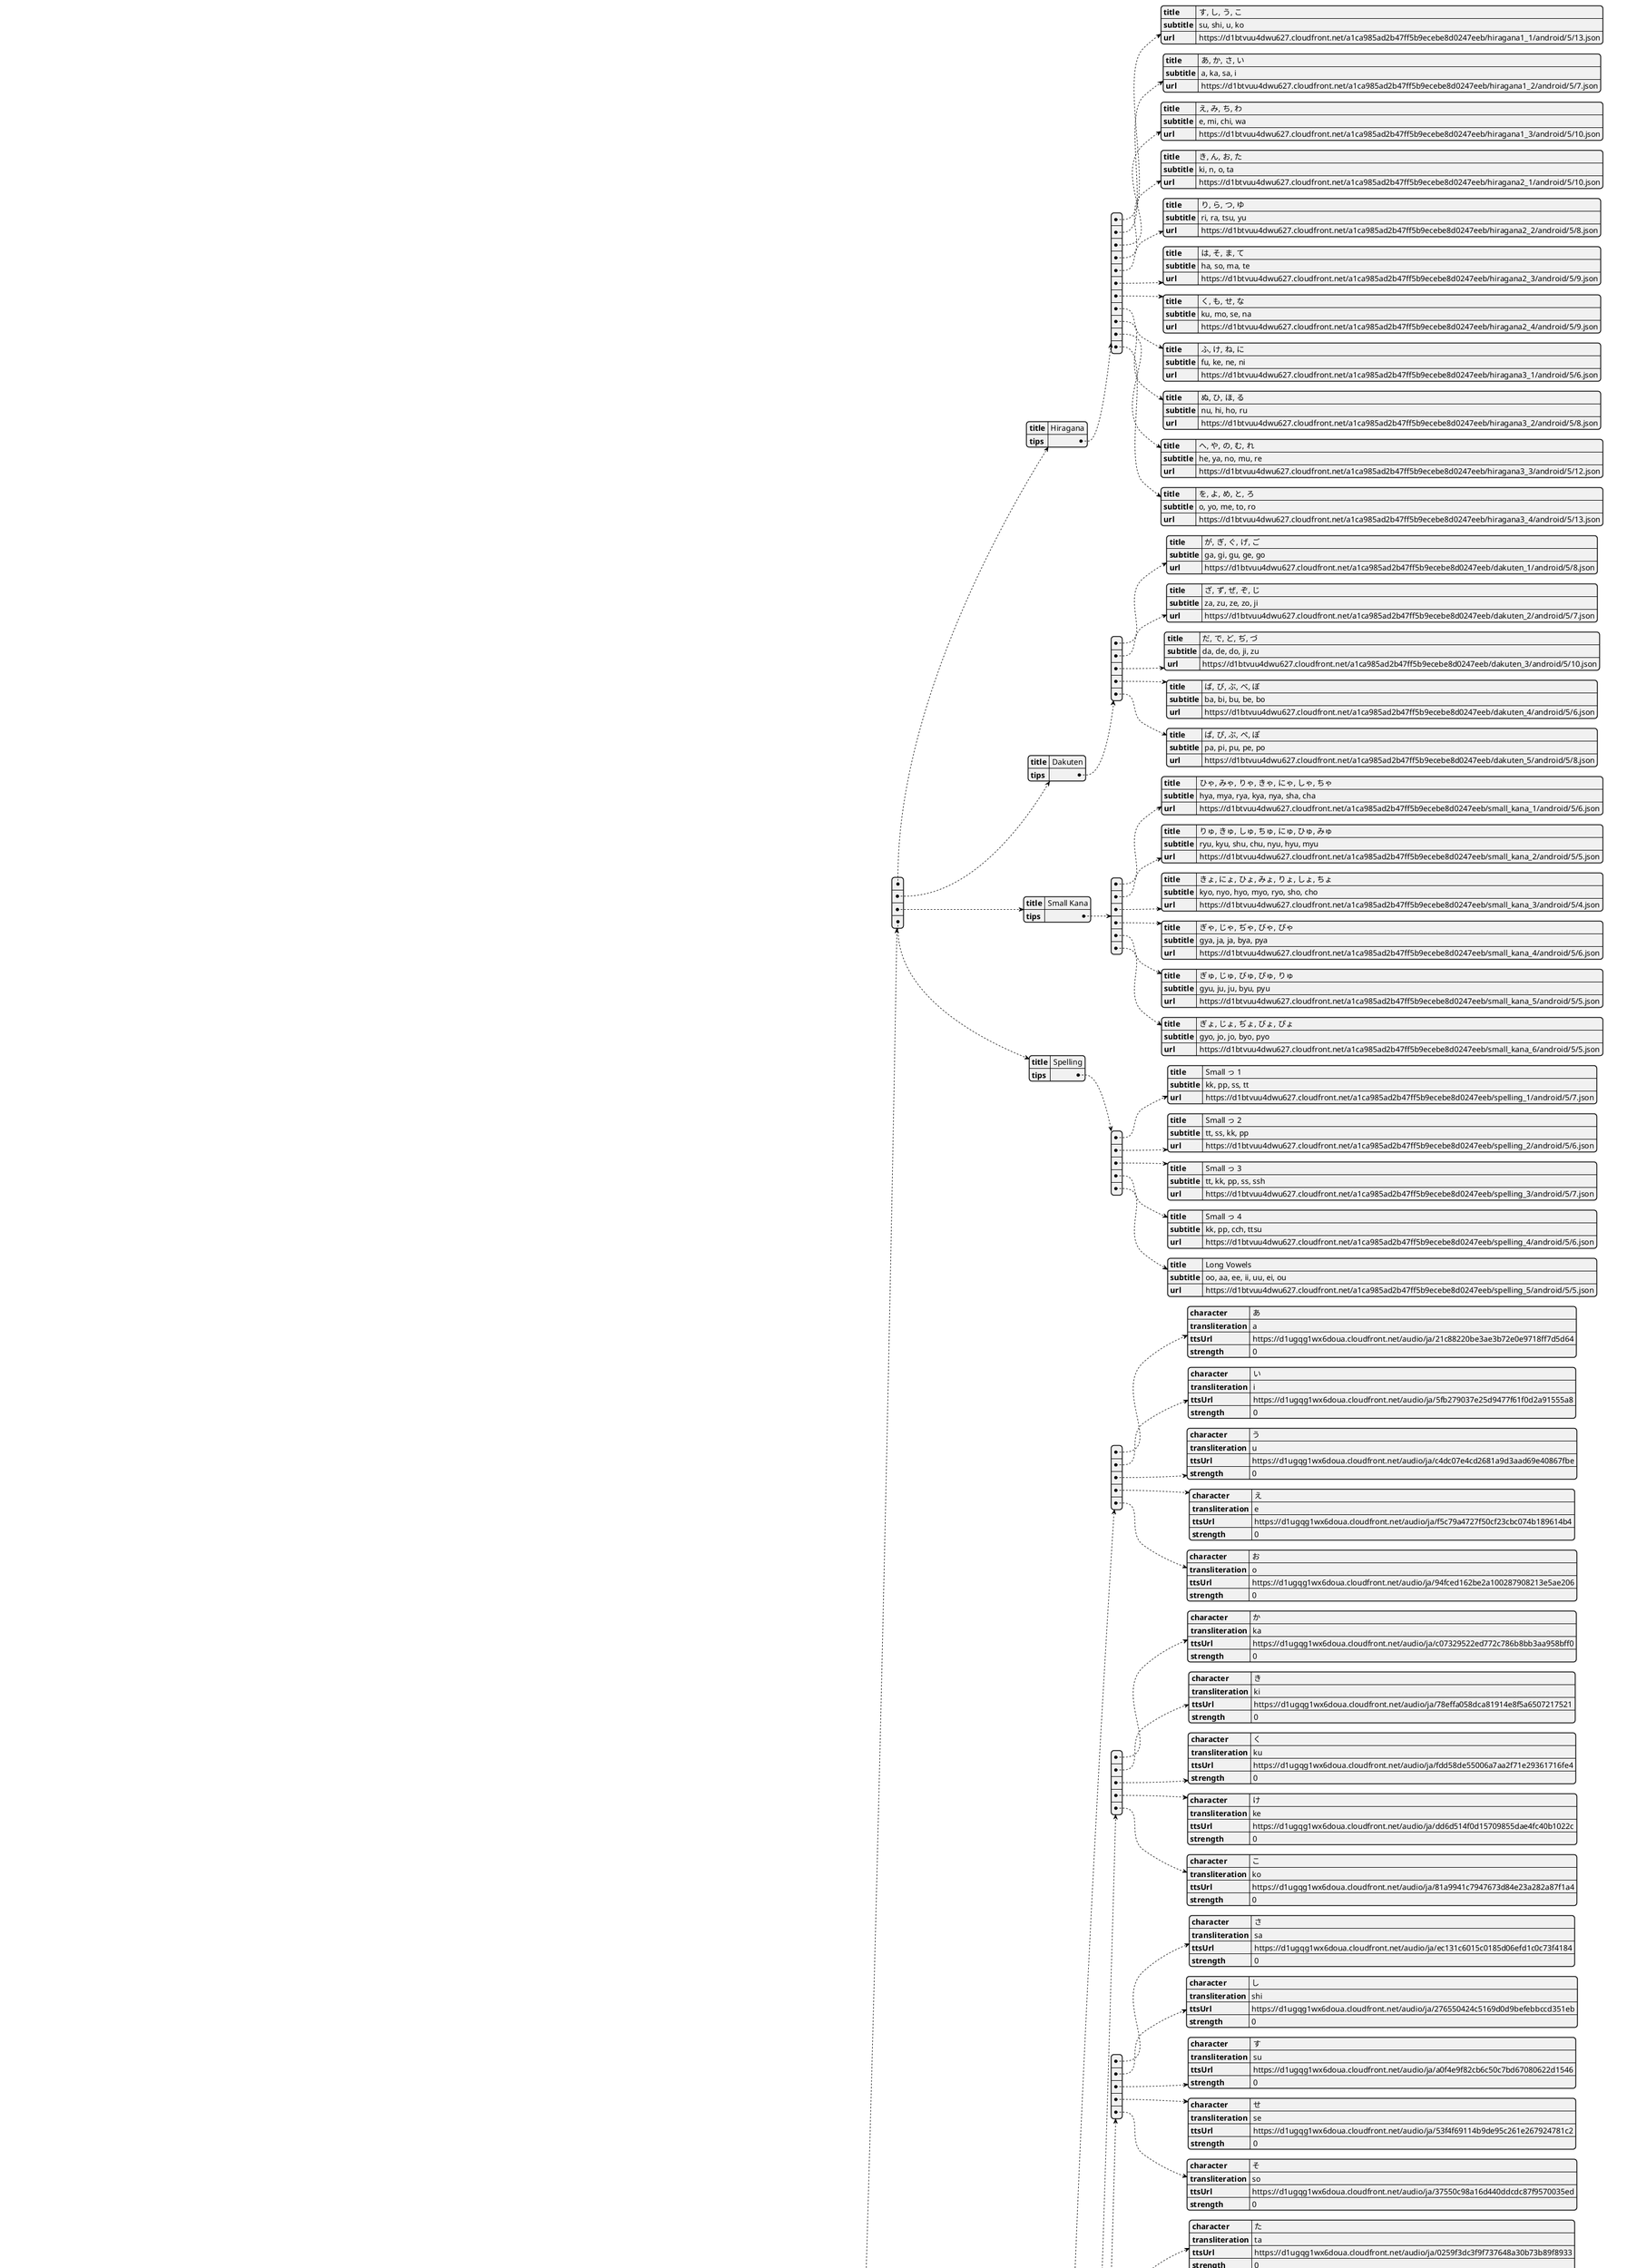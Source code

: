 @startjson "Alphabets"
{
    "alphabets": [
        {
            "id": "hiragana",
            "name": "Hiragana",
            "title": "Let's learn Hiragana!",
            "subtitle": "Get to know the main writing system in Japanese",
            "alphabetSessionId": "hiragana",
            "practiceSessionId": null,
            "explanationUrl": "https://d1btvuu4dwu627.cloudfront.net/a1ca985ad2b47ff5b9ecebe8d0247eeb/hiragana1_1/android/5/13.json",
            "explanationListing": {
                "title": "Hiragana Tips",
                "subtitle": "See all the tips about Hiragana",
                "groups": [
                    {
                        "title": "Hiragana",
                        "tips": [
                            {
                                "title": "す, し, う, こ",
                                "subtitle": "su, shi, u, ko",
                                "url": "https://d1btvuu4dwu627.cloudfront.net/a1ca985ad2b47ff5b9ecebe8d0247eeb/hiragana1_1/android/5/13.json"
                            },
                            {
                                "title": "あ, か, さ, い",
                                "subtitle": "a, ka, sa, i",
                                "url": "https://d1btvuu4dwu627.cloudfront.net/a1ca985ad2b47ff5b9ecebe8d0247eeb/hiragana1_2/android/5/7.json"
                            },
                            {
                                "title": "え, み, ち, わ",
                                "subtitle": "e, mi, chi, wa",
                                "url": "https://d1btvuu4dwu627.cloudfront.net/a1ca985ad2b47ff5b9ecebe8d0247eeb/hiragana1_3/android/5/10.json"
                            },
                            {
                                "title": "き, ん, お, た",
                                "subtitle": "ki, n, o, ta",
                                "url": "https://d1btvuu4dwu627.cloudfront.net/a1ca985ad2b47ff5b9ecebe8d0247eeb/hiragana2_1/android/5/10.json"
                            },
                            {
                                "title": "り, ら, つ, ゆ",
                                "subtitle": "ri, ra, tsu, yu",
                                "url": "https://d1btvuu4dwu627.cloudfront.net/a1ca985ad2b47ff5b9ecebe8d0247eeb/hiragana2_2/android/5/8.json"
                            },
                            {
                                "title": "は, そ, ま, て",
                                "subtitle": "ha, so, ma, te",
                                "url": "https://d1btvuu4dwu627.cloudfront.net/a1ca985ad2b47ff5b9ecebe8d0247eeb/hiragana2_3/android/5/9.json"
                            },
                            {
                                "title": "く, も, せ, な",
                                "subtitle": "ku, mo, se, na",
                                "url": "https://d1btvuu4dwu627.cloudfront.net/a1ca985ad2b47ff5b9ecebe8d0247eeb/hiragana2_4/android/5/9.json"
                            },
                            {
                                "title": "ふ, け, ね, に",
                                "subtitle": "fu, ke, ne, ni",
                                "url": "https://d1btvuu4dwu627.cloudfront.net/a1ca985ad2b47ff5b9ecebe8d0247eeb/hiragana3_1/android/5/6.json"
                            },
                            {
                                "title": "ぬ, ひ, ほ, る",
                                "subtitle": "nu, hi, ho, ru",
                                "url": "https://d1btvuu4dwu627.cloudfront.net/a1ca985ad2b47ff5b9ecebe8d0247eeb/hiragana3_2/android/5/8.json"
                            },
                            {
                                "title": "へ, や, の, む, れ",
                                "subtitle": "he, ya, no, mu, re",
                                "url": "https://d1btvuu4dwu627.cloudfront.net/a1ca985ad2b47ff5b9ecebe8d0247eeb/hiragana3_3/android/5/12.json"
                            },
                            {
                                "title": "を, よ, め, と, ろ",
                                "subtitle": "o, yo, me, to, ro",
                                "url": "https://d1btvuu4dwu627.cloudfront.net/a1ca985ad2b47ff5b9ecebe8d0247eeb/hiragana3_4/android/5/13.json"
                            }
                        ]
                    },
                    {
                        "title": "Dakuten",
                        "tips": [
                            {
                                "title": "が, ぎ, ぐ, げ, ご",
                                "subtitle": "ga, gi, gu, ge, go",
                                "url": "https://d1btvuu4dwu627.cloudfront.net/a1ca985ad2b47ff5b9ecebe8d0247eeb/dakuten_1/android/5/8.json"
                            },
                            {
                                "title": "ざ, ず, ぜ, ぞ, じ",
                                "subtitle": "za, zu, ze, zo, ji",
                                "url": "https://d1btvuu4dwu627.cloudfront.net/a1ca985ad2b47ff5b9ecebe8d0247eeb/dakuten_2/android/5/7.json"
                            },
                            {
                                "title": "だ, で, ど, ぢ, づ",
                                "subtitle": "da, de, do, ji, zu",
                                "url": "https://d1btvuu4dwu627.cloudfront.net/a1ca985ad2b47ff5b9ecebe8d0247eeb/dakuten_3/android/5/10.json"
                            },
                            {
                                "title": "ば, び, ぶ, べ, ぼ",
                                "subtitle": "ba, bi, bu, be, bo",
                                "url": "https://d1btvuu4dwu627.cloudfront.net/a1ca985ad2b47ff5b9ecebe8d0247eeb/dakuten_4/android/5/6.json"
                            },
                            {
                                "title": "ぱ, ぴ, ぷ, ぺ, ぽ",
                                "subtitle": "pa, pi, pu, pe, po",
                                "url": "https://d1btvuu4dwu627.cloudfront.net/a1ca985ad2b47ff5b9ecebe8d0247eeb/dakuten_5/android/5/8.json"
                            }
                        ]
                    },
                    {
                        "title": "Small Kana",
                        "tips": [
                            {
                                "title": "ひゃ, みゃ, りゃ, きゃ, にゃ, しゃ, ちゃ",
                                "subtitle": "hya, mya, rya, kya, nya, sha, cha",
                                "url": "https://d1btvuu4dwu627.cloudfront.net/a1ca985ad2b47ff5b9ecebe8d0247eeb/small_kana_1/android/5/6.json"
                            },
                            {
                                "title": "りゅ, きゅ, しゅ, ちゅ, にゅ, ひゅ, みゅ",
                                "subtitle": "ryu, kyu, shu, chu, nyu, hyu, myu",
                                "url": "https://d1btvuu4dwu627.cloudfront.net/a1ca985ad2b47ff5b9ecebe8d0247eeb/small_kana_2/android/5/5.json"
                            },
                            {
                                "title": "きょ, にょ, ひょ, みょ, りょ, しょ, ちょ",
                                "subtitle": "kyo, nyo, hyo, myo, ryo, sho, cho",
                                "url": "https://d1btvuu4dwu627.cloudfront.net/a1ca985ad2b47ff5b9ecebe8d0247eeb/small_kana_3/android/5/4.json"
                            },
                            {
                                "title": "ぎゃ, じゃ, ぢゃ, びゃ, ぴゃ",
                                "subtitle": "gya, ja, ja, bya, pya",
                                "url": "https://d1btvuu4dwu627.cloudfront.net/a1ca985ad2b47ff5b9ecebe8d0247eeb/small_kana_4/android/5/6.json"
                            },
                            {
                                "title": "ぎゅ, じゅ, びゅ, ぴゅ, りゅ",
                                "subtitle": "gyu, ju, ju, byu, pyu",
                                "url": "https://d1btvuu4dwu627.cloudfront.net/a1ca985ad2b47ff5b9ecebe8d0247eeb/small_kana_5/android/5/5.json"
                            },
                            {
                                "title": "ぎょ, じょ, ぢょ, びょ, ぴょ",
                                "subtitle": "gyo, jo, jo, byo, pyo",
                                "url": "https://d1btvuu4dwu627.cloudfront.net/a1ca985ad2b47ff5b9ecebe8d0247eeb/small_kana_6/android/5/5.json"
                            }
                        ]
                    },
                    {
                        "title": "Spelling",
                        "tips": [
                            {
                                "title": "Small っ 1",
                                "subtitle": "kk, pp, ss, tt",
                                "url": "https://d1btvuu4dwu627.cloudfront.net/a1ca985ad2b47ff5b9ecebe8d0247eeb/spelling_1/android/5/7.json"
                            },
                            {
                                "title": "Small っ 2",
                                "subtitle": "tt, ss, kk, pp",
                                "url": "https://d1btvuu4dwu627.cloudfront.net/a1ca985ad2b47ff5b9ecebe8d0247eeb/spelling_2/android/5/6.json"
                            },
                            {
                                "title": "Small っ 3",
                                "subtitle": "tt, kk, pp, ss, ssh",
                                "url": "https://d1btvuu4dwu627.cloudfront.net/a1ca985ad2b47ff5b9ecebe8d0247eeb/spelling_3/android/5/7.json"
                            },
                            {
                                "title": "Small っ 4",
                                "subtitle": "kk, pp, cch, ttsu",
                                "url": "https://d1btvuu4dwu627.cloudfront.net/a1ca985ad2b47ff5b9ecebe8d0247eeb/spelling_4/android/5/6.json"
                            },
                            {
                                "title": "Long Vowels",
                                "subtitle": "oo, aa, ee, ii, uu, ei, ou",
                                "url": "https://d1btvuu4dwu627.cloudfront.net/a1ca985ad2b47ff5b9ecebe8d0247eeb/spelling_5/android/5/5.json"
                            }
                        ]
                    }
                ]
            },
            "groups": [
                {
                    "name": "kanas",
                    "title": null,
                    "subtitle": null,
                    "characters": [
                        [
                            {
                                "character": "あ",
                                "transliteration": "a",
                                "ttsUrl": "https://d1ugqg1wx6doua.cloudfront.net/audio/ja/21c88220be3ae3b72e0e9718ff7d5d64",
                                "strength": 0
                            },
                            {
                                "character": "い",
                                "transliteration": "i",
                                "ttsUrl": "https://d1ugqg1wx6doua.cloudfront.net/audio/ja/5fb279037e25d9477f61f0d2a91555a8",
                                "strength": 0
                            },
                            {
                                "character": "う",
                                "transliteration": "u",
                                "ttsUrl": "https://d1ugqg1wx6doua.cloudfront.net/audio/ja/c4dc07e4cd2681a9d3aad69e40867fbe",
                                "strength": 0
                            },
                            {
                                "character": "え",
                                "transliteration": "e",
                                "ttsUrl": "https://d1ugqg1wx6doua.cloudfront.net/audio/ja/f5c79a4727f50cf23cbc074b189614b4",
                                "strength": 0
                            },
                            {
                                "character": "お",
                                "transliteration": "o",
                                "ttsUrl": "https://d1ugqg1wx6doua.cloudfront.net/audio/ja/94fced162be2a100287908213e5ae206",
                                "strength": 0
                            }
                        ],
                        [
                            {
                                "character": "か",
                                "transliteration": "ka",
                                "ttsUrl": "https://d1ugqg1wx6doua.cloudfront.net/audio/ja/c07329522ed772c786b8bb3aa958bff0",
                                "strength": 0
                            },
                            {
                                "character": "き",
                                "transliteration": "ki",
                                "ttsUrl": "https://d1ugqg1wx6doua.cloudfront.net/audio/ja/78effa058dca81914e8f5a6507217521",
                                "strength": 0
                            },
                            {
                                "character": "く",
                                "transliteration": "ku",
                                "ttsUrl": "https://d1ugqg1wx6doua.cloudfront.net/audio/ja/fdd58de55006a7aa2f71e29361716fe4",
                                "strength": 0
                            },
                            {
                                "character": "け",
                                "transliteration": "ke",
                                "ttsUrl": "https://d1ugqg1wx6doua.cloudfront.net/audio/ja/dd6d514f0d15709855dae4fc40b1022c",
                                "strength": 0
                            },
                            {
                                "character": "こ",
                                "transliteration": "ko",
                                "ttsUrl": "https://d1ugqg1wx6doua.cloudfront.net/audio/ja/81a9941c7947673d84e23a282a87f1a4",
                                "strength": 0
                            }
                        ],
                        [
                            {
                                "character": "さ",
                                "transliteration": "sa",
                                "ttsUrl": "https://d1ugqg1wx6doua.cloudfront.net/audio/ja/ec131c6015c0185d06efd1c0c73f4184",
                                "strength": 0
                            },
                            {
                                "character": "し",
                                "transliteration": "shi",
                                "ttsUrl": "https://d1ugqg1wx6doua.cloudfront.net/audio/ja/276550424c5169d0d9befebbccd351eb",
                                "strength": 0
                            },
                            {
                                "character": "す",
                                "transliteration": "su",
                                "ttsUrl": "https://d1ugqg1wx6doua.cloudfront.net/audio/ja/a0f4e9f82cb6c50c7bd67080622d1546",
                                "strength": 0
                            },
                            {
                                "character": "せ",
                                "transliteration": "se",
                                "ttsUrl": "https://d1ugqg1wx6doua.cloudfront.net/audio/ja/53f4f69114b9de95c261e267924781c2",
                                "strength": 0
                            },
                            {
                                "character": "そ",
                                "transliteration": "so",
                                "ttsUrl": "https://d1ugqg1wx6doua.cloudfront.net/audio/ja/37550c98a16d440ddcdc87f9570035ed",
                                "strength": 0
                            }
                        ],
                        [
                            {
                                "character": "た",
                                "transliteration": "ta",
                                "ttsUrl": "https://d1ugqg1wx6doua.cloudfront.net/audio/ja/0259f3dc3f9f737648a30b73b89f8933",
                                "strength": 0
                            },
                            {
                                "character": "ち",
                                "transliteration": "chi",
                                "ttsUrl": "https://d1ugqg1wx6doua.cloudfront.net/audio/ja/4ef1bd31049ee03d15fa4a11cc1a525a",
                                "strength": 0
                            },
                            {
                                "character": "つ",
                                "transliteration": "tsu",
                                "ttsUrl": "https://d1ugqg1wx6doua.cloudfront.net/audio/ja/bbb2428e919ef628f6f654575d3da0dc",
                                "strength": 0
                            },
                            {
                                "character": "て",
                                "transliteration": "te",
                                "ttsUrl": "https://d1ugqg1wx6doua.cloudfront.net/audio/ja/8753253c0177678a646f612b806d6b1e",
                                "strength": 0
                            },
                            {
                                "character": "と",
                                "transliteration": "to",
                                "ttsUrl": "https://d1ugqg1wx6doua.cloudfront.net/audio/ja/6c3bb323fc345aa4e8802b035efcae5e",
                                "strength": 0
                            }
                        ],
                        [
                            {
                                "character": "な",
                                "transliteration": "na",
                                "ttsUrl": "https://d1ugqg1wx6doua.cloudfront.net/audio/ja/2f0023ad84a15bbe966a13e834ecb801",
                                "strength": 0
                            },
                            {
                                "character": "に",
                                "transliteration": "ni",
                                "ttsUrl": "https://d1ugqg1wx6doua.cloudfront.net/audio/ja/79ba36714231542cd26803aed5bf226c",
                                "strength": 0
                            },
                            {
                                "character": "ぬ",
                                "transliteration": "nu",
                                "ttsUrl": "https://d1ugqg1wx6doua.cloudfront.net/audio/ja/6566b7d344634262bac94ea378d23eec",
                                "strength": 0
                            },
                            {
                                "character": "ね",
                                "transliteration": "ne",
                                "ttsUrl": "https://d1ugqg1wx6doua.cloudfront.net/audio/ja/393fade5e9029cdd177fb130f0fef272",
                                "strength": 0
                            },
                            {
                                "character": "の",
                                "transliteration": "no",
                                "ttsUrl": "https://d1ugqg1wx6doua.cloudfront.net/audio/ja/d2d0a3445891446eb81b8b7b8ab1887f",
                                "strength": 0
                            }
                        ],
                        [
                            {
                                "character": "は",
                                "transliteration": "ha",
                                "ttsUrl": "https://d1ugqg1wx6doua.cloudfront.net/audio/ja/a6cd693127522d12131346eda716e69c",
                                "strength": 0
                            },
                            {
                                "character": "ひ",
                                "transliteration": "hi",
                                "ttsUrl": "https://d1ugqg1wx6doua.cloudfront.net/audio/ja/7c1e167f64def7d6548fb1aa94eca5b4",
                                "strength": 0
                            },
                            {
                                "character": "ふ",
                                "transliteration": "fu",
                                "ttsUrl": "https://d1ugqg1wx6doua.cloudfront.net/audio/ja/2e632f32c714b4bcb6aabf6cd6e32c4a",
                                "strength": 0
                            },
                            {
                                "character": "へ",
                                "transliteration": "he",
                                "ttsUrl": "https://d1ugqg1wx6doua.cloudfront.net/audio/ja/c3c800a53bbbbd86ba9e77b6bbb80f7c",
                                "strength": 0
                            },
                            {
                                "character": "ほ",
                                "transliteration": "ho",
                                "ttsUrl": "https://d1ugqg1wx6doua.cloudfront.net/audio/ja/2b82d9fe73f9e12e1d4b2425d5e39704",
                                "strength": 0
                            }
                        ],
                        [
                            {
                                "character": "ま",
                                "transliteration": "ma",
                                "ttsUrl": "https://d1ugqg1wx6doua.cloudfront.net/audio/ja/6150c06c15bfde1f6c30a6c9a48dabce",
                                "strength": 0
                            },
                            {
                                "character": "み",
                                "transliteration": "mi",
                                "ttsUrl": "https://d1ugqg1wx6doua.cloudfront.net/audio/ja/3bb6b451966963921df70304411a72f4",
                                "strength": 0
                            },
                            {
                                "character": "む",
                                "transliteration": "mu",
                                "ttsUrl": "https://d1ugqg1wx6doua.cloudfront.net/audio/ja/92954f4d69d0a76f221b6f167ce4d749",
                                "strength": 0
                            },
                            {
                                "character": "め",
                                "transliteration": "me",
                                "ttsUrl": "https://d1ugqg1wx6doua.cloudfront.net/audio/ja/31a84656228d0d1a79505946239f4940",
                                "strength": 0
                            },
                            {
                                "character": "も",
                                "transliteration": "mo",
                                "ttsUrl": "https://d1ugqg1wx6doua.cloudfront.net/audio/ja/59b44ce760f0e85f94db78e62d621a5c",
                                "strength": 0
                            }
                        ],
                        [
                            {
                                "character": "や",
                                "transliteration": "ya",
                                "ttsUrl": "https://d1ugqg1wx6doua.cloudfront.net/audio/ja/6384ef3f71c2ce8f1b73e76741ac271a",
                                "strength": 0
                            },
                            null,
                            {
                                "character": "ゆ",
                                "transliteration": "yu",
                                "ttsUrl": "https://d1ugqg1wx6doua.cloudfront.net/audio/ja/7d6b8b2d2d8aee799bda35a487bef96a",
                                "strength": 0
                            },
                            null,
                            {
                                "character": "よ",
                                "transliteration": "yo",
                                "ttsUrl": "https://d1ugqg1wx6doua.cloudfront.net/audio/ja/92f132f2020cd2d3e2f849f483df7a4f",
                                "strength": 0
                            }
                        ],
                        [
                            {
                                "character": "ら",
                                "transliteration": "ra",
                                "ttsUrl": "https://d1ugqg1wx6doua.cloudfront.net/audio/ja/4fa14190212b4b883cf83580a92384d1",
                                "strength": 0
                            },
                            {
                                "character": "り",
                                "transliteration": "ri",
                                "ttsUrl": "https://d1ugqg1wx6doua.cloudfront.net/audio/ja/19e74effea4c95f2f1348e899774d762",
                                "strength": 0
                            },
                            {
                                "character": "る",
                                "transliteration": "ru",
                                "ttsUrl": "https://d1ugqg1wx6doua.cloudfront.net/audio/ja/6b41b2ee2cd08894913c9c3d10e6719d",
                                "strength": 0
                            },
                            {
                                "character": "れ",
                                "transliteration": "re",
                                "ttsUrl": "https://d1ugqg1wx6doua.cloudfront.net/audio/ja/55a8bec04361a66ed7cdc985e3d40545",
                                "strength": 0
                            },
                            {
                                "character": "ろ",
                                "transliteration": "ro",
                                "ttsUrl": "https://d1ugqg1wx6doua.cloudfront.net/audio/ja/de425bbc113f91514798185f6d8c560a",
                                "strength": 0
                            }
                        ],
                        [
                            {
                                "character": "わ",
                                "transliteration": "wa",
                                "ttsUrl": "https://d1ugqg1wx6doua.cloudfront.net/audio/ja/ca5202d8b907de9073d222ea006aaf38",
                                "strength": 0
                            },
                            null,
                            null,
                            null,
                            {
                                "character": "を",
                                "transliteration": "wo",
                                "ttsUrl": "https://d1ugqg1wx6doua.cloudfront.net/audio/ja/c7db66cdda40ba489ef342f7d12b07a8",
                                "strength": 0
                            }
                        ],
                        [
                            {
                                "character": "ん",
                                "transliteration": "n",
                                "ttsUrl": "https://d1ugqg1wx6doua.cloudfront.net/audio/ja/6ab599653e3bbc3ae8b3fc95a15af3cf",
                                "strength": 0
                            },
                            null,
                            null,
                            null,
                            null
                        ]
                    ]
                },
                {
                    "name": "dakutens",
                    "title": "Dakuon",
                    "subtitle": "Add a symbol to change the sound",
                    "characters": [
                        [
                            {
                                "character": "が",
                                "transliteration": "ga",
                                "ttsUrl": "https://d1ugqg1wx6doua.cloudfront.net/audio/ja/9b5d5ad04937a0e3529817e21bcf280d",
                                "strength": 0
                            },
                            {
                                "character": "ぎ",
                                "transliteration": "gi",
                                "ttsUrl": "https://d1ugqg1wx6doua.cloudfront.net/audio/ja/0cf9e95b628634fbfa0b2866ee85cbf2",
                                "strength": 0
                            },
                            {
                                "character": "ぐ",
                                "transliteration": "gu",
                                "ttsUrl": "https://d1ugqg1wx6doua.cloudfront.net/audio/ja/e961c897da01d344b0deb3708cc31dec",
                                "strength": 0
                            },
                            {
                                "character": "げ",
                                "transliteration": "ge",
                                "ttsUrl": "https://d1ugqg1wx6doua.cloudfront.net/audio/ja/7a1e2751e92eaf5235f82cab7d45132e",
                                "strength": 0
                            },
                            {
                                "character": "ご",
                                "transliteration": "go",
                                "ttsUrl": "https://d1ugqg1wx6doua.cloudfront.net/audio/ja/73ecbd7b2527803707bb6042f158dc7d",
                                "strength": 0
                            }
                        ],
                        [
                            {
                                "character": "ざ",
                                "transliteration": "za",
                                "ttsUrl": "https://d1ugqg1wx6doua.cloudfront.net/audio/ja/7eeeba556af2d021d914f6c7774ea308",
                                "strength": 0
                            },
                            {
                                "character": "じ",
                                "transliteration": "ji",
                                "ttsUrl": "https://d1ugqg1wx6doua.cloudfront.net/audio/ja/68d8d5a3dd16ccd80011eabd9cd69c51",
                                "strength": 0
                            },
                            {
                                "character": "ず",
                                "transliteration": "zu",
                                "ttsUrl": "https://d1ugqg1wx6doua.cloudfront.net/audio/ja/cb11c7cdc623c125f22900354be6034b",
                                "strength": 0
                            },
                            {
                                "character": "ぜ",
                                "transliteration": "ze",
                                "ttsUrl": "https://d1ugqg1wx6doua.cloudfront.net/audio/ja/bdc76cfb9da6edc4b8e48e6bfc7ee366",
                                "strength": 0
                            },
                            {
                                "character": "ぞ",
                                "transliteration": "zo",
                                "ttsUrl": "https://d1ugqg1wx6doua.cloudfront.net/audio/ja/39e7eaf72559ae57f4011a5a7b2a1127",
                                "strength": 0
                            }
                        ],
                        [
                            {
                                "character": "だ",
                                "transliteration": "da",
                                "ttsUrl": "https://d1ugqg1wx6doua.cloudfront.net/audio/ja/7262af9ad1b4bc927c6f728473b87321",
                                "strength": 0
                            },
                            {
                                "character": "ぢ",
                                "transliteration": "ji",
                                "ttsUrl": "https://d1ugqg1wx6doua.cloudfront.net/audio/ja/b21c07e7a3a652f3a097e83113895af0",
                                "strength": 0
                            },
                            {
                                "character": "づ",
                                "transliteration": "zu",
                                "ttsUrl": "https://d1ugqg1wx6doua.cloudfront.net/audio/ja/817e4b809a655b0e4965f7f06d4d951d",
                                "strength": 0
                            },
                            {
                                "character": "で",
                                "transliteration": "de",
                                "ttsUrl": "https://d1ugqg1wx6doua.cloudfront.net/audio/ja/f5e5aabf68f9d1bfff13417ef79fdd25",
                                "strength": 0
                            },
                            {
                                "character": "ど",
                                "transliteration": "do",
                                "ttsUrl": "https://d1ugqg1wx6doua.cloudfront.net/audio/ja/59e5eb3aac553ae0865a044011c264dd",
                                "strength": 0
                            }
                        ],
                        [
                            {
                                "character": "ば",
                                "transliteration": "ba",
                                "ttsUrl": "https://d1ugqg1wx6doua.cloudfront.net/audio/ja/05e861a605b382f49df25fdc780aeac8",
                                "strength": 0
                            },
                            {
                                "character": "び",
                                "transliteration": "bi",
                                "ttsUrl": "https://d1ugqg1wx6doua.cloudfront.net/audio/ja/fb1fe9d1d47f691b79ca863c17ce6def",
                                "strength": 0
                            },
                            {
                                "character": "ぶ",
                                "transliteration": "bu",
                                "ttsUrl": "https://d1ugqg1wx6doua.cloudfront.net/audio/ja/53bcec1180498fc5b6cb64bf5393a169",
                                "strength": 0
                            },
                            {
                                "character": "べ",
                                "transliteration": "be",
                                "ttsUrl": "https://d1ugqg1wx6doua.cloudfront.net/audio/ja/3ce7df7005c152c4c97843455602d49e",
                                "strength": 0
                            },
                            {
                                "character": "ぼ",
                                "transliteration": "bo",
                                "ttsUrl": "https://d1ugqg1wx6doua.cloudfront.net/audio/ja/666c64c6cea6d85953347fa0c58f9f32",
                                "strength": 0
                            }
                        ],
                        [
                            {
                                "character": "ぱ",
                                "transliteration": "pa",
                                "ttsUrl": "https://d1ugqg1wx6doua.cloudfront.net/audio/ja/d253ed0385b0d4acbda1f512db596c8e",
                                "strength": 0
                            },
                            {
                                "character": "ぴ",
                                "transliteration": "pi",
                                "ttsUrl": "https://d1ugqg1wx6doua.cloudfront.net/audio/ja/163fc63c61051ec80438ca15bba7aa5c",
                                "strength": 0
                            },
                            {
                                "character": "ぷ",
                                "transliteration": "pu",
                                "ttsUrl": "https://d1ugqg1wx6doua.cloudfront.net/audio/ja/59d78e7b2a9f1af48f93908323b90653",
                                "strength": 0
                            },
                            {
                                "character": "ぺ",
                                "transliteration": "pe",
                                "ttsUrl": "https://d1ugqg1wx6doua.cloudfront.net/audio/ja/5f43473aa8099d73cc710fc1d8e3471a",
                                "strength": 0
                            },
                            {
                                "character": "ぽ",
                                "transliteration": "po",
                                "ttsUrl": "https://d1ugqg1wx6doua.cloudfront.net/audio/ja/95570d15da4a51875c601bc370b13b26",
                                "strength": 0
                            }
                        ]
                    ]
                },
                {
                    "name": "combinations",
                    "title": "Combo",
                    "subtitle": "Add small characters to make new syllables",
                    "characters": [
                        [
                            {
                                "character": "きゃ",
                                "transliteration": "kya",
                                "ttsUrl": "https://d1vq87e9lcf771.cloudfront.net/ichika/cf8c63ca5a73d4cd870203e3b7d6adeb",
                                "strength": 0
                            },
                            {
                                "character": "きゅ",
                                "transliteration": "kyu",
                                "ttsUrl": "https://d1ugqg1wx6doua.cloudfront.net/audio/ja/6f0ea054ecf66fea1ad7c1d3fc33913e",
                                "strength": 0
                            },
                            {
                                "character": "きょ",
                                "transliteration": "kyo",
                                "ttsUrl": "https://d1ugqg1wx6doua.cloudfront.net/audio/ja/069a60275a4a8167b5994c8630802342",
                                "strength": 0
                            }
                        ],
                        [
                            {
                                "character": "ぎゃ",
                                "transliteration": "gya",
                                "ttsUrl": "https://d1vq87e9lcf771.cloudfront.net/ichika/9758639bad74ef62942a576bf4567ad1",
                                "strength": 0
                            },
                            {
                                "character": "ぎゅ",
                                "transliteration": "gyu",
                                "ttsUrl": "https://d1vq87e9lcf771.cloudfront.net/ichika/36dcc432a0aac47bda9fd3c0f5971f79",
                                "strength": 0
                            },
                            {
                                "character": "ぎょ",
                                "transliteration": "gyo",
                                "ttsUrl": "https://d1vq87e9lcf771.cloudfront.net/ichika/42561e25d3ad347c15929c5217269a1c",
                                "strength": 0
                            }
                        ],
                        [
                            {
                                "character": "しゃ",
                                "transliteration": "sha",
                                "ttsUrl": "https://d1ugqg1wx6doua.cloudfront.net/audio/ja/84e9afa735c201812a2f10d809503241",
                                "strength": 0
                            },
                            {
                                "character": "しゅ",
                                "transliteration": "shu",
                                "ttsUrl": "https://d1vq87e9lcf771.cloudfront.net/ichika/00261b39065f41b7da33b86f285f0bcb",
                                "strength": 0
                            },
                            {
                                "character": "しょ",
                                "transliteration": "sho",
                                "ttsUrl": "https://d1ugqg1wx6doua.cloudfront.net/audio/ja/dd5c9efa1d73cca5ea80563fc6ef3cb7",
                                "strength": 0
                            }
                        ],
                        [
                            {
                                "character": "じゃ",
                                "transliteration": "ja",
                                "ttsUrl": "https://d1vq87e9lcf771.cloudfront.net/ichika/385000cbb05155fc4632e02149bb87d1",
                                "strength": 0
                            },
                            {
                                "character": "じゅ",
                                "transliteration": "ju",
                                "ttsUrl": "https://d1ugqg1wx6doua.cloudfront.net/audio/ja/9da27213035b9b7493601879aee1a1b9",
                                "strength": 0
                            },
                            {
                                "character": "じょ",
                                "transliteration": "jo",
                                "ttsUrl": "https://d1vq87e9lcf771.cloudfront.net/ichika/982c87c789ea1efa02f73222215b0e0d",
                                "strength": 0
                            }
                        ],
                        [
                            {
                                "character": "ちゃ",
                                "transliteration": "cha",
                                "ttsUrl": "https://d1ugqg1wx6doua.cloudfront.net/audio/ja/5d8d42725cb569af91dce7ecc1fdf285",
                                "strength": 0
                            },
                            {
                                "character": "ちゅ",
                                "transliteration": "chu",
                                "ttsUrl": "https://d1vq87e9lcf771.cloudfront.net/ichika/ea2b43648908383225c94e4579293dbe",
                                "strength": 0
                            },
                            {
                                "character": "ちょ",
                                "transliteration": "cho",
                                "ttsUrl": "https://d1vq87e9lcf771.cloudfront.net/ichika/e2a9354656be01b05abb08dff736f934",
                                "strength": 0
                            }
                        ],
                        [
                            {
                                "character": "にゃ",
                                "transliteration": "nya",
                                "ttsUrl": "https://d1vq87e9lcf771.cloudfront.net/ichika/0b36a7f390e2de6d3b0aeb5764f253e5",
                                "strength": 0
                            },
                            {
                                "character": "にゅ",
                                "transliteration": "nyu",
                                "ttsUrl": "https://d1vq87e9lcf771.cloudfront.net/ichika/16542be183ca10e93eb6178a3f47a6ad",
                                "strength": 0
                            },
                            {
                                "character": "にょ",
                                "transliteration": "nyo",
                                "ttsUrl": "https://d1vq87e9lcf771.cloudfront.net/ichika/f595668880b7a3f1d6e7c0d0493174bd",
                                "strength": 0
                            }
                        ],
                        [
                            {
                                "character": "ひゃ",
                                "transliteration": "hya",
                                "ttsUrl": "https://d1vq87e9lcf771.cloudfront.net/ichika/f3fd98377edb4464a8541ee55185706a",
                                "strength": 0
                            },
                            {
                                "character": "ひゅ",
                                "transliteration": "hyu",
                                "ttsUrl": "https://d1vq87e9lcf771.cloudfront.net/ichika/e59fe7754f31958125813e6194b4f72b",
                                "strength": 0
                            },
                            {
                                "character": "ひょ",
                                "transliteration": "hyo",
                                "ttsUrl": "https://d1vq87e9lcf771.cloudfront.net/ichika/f5be8e72adf7e20449448e441ab374ef",
                                "strength": 0
                            }
                        ],
                        [
                            {
                                "character": "びゃ",
                                "transliteration": "bya",
                                "ttsUrl": "https://d1vq87e9lcf771.cloudfront.net/ichika/5959d15954071a94beec4e9e6530a437",
                                "strength": 0
                            },
                            {
                                "character": "びゅ",
                                "transliteration": "byu",
                                "ttsUrl": "https://d1vq87e9lcf771.cloudfront.net/ichika/f66a6fb4fab8671c9eeabce02a1fce27",
                                "strength": 0
                            },
                            {
                                "character": "びょ",
                                "transliteration": "byo",
                                "ttsUrl": "https://d1vq87e9lcf771.cloudfront.net/ichika/bb976a290b2db5009bf3e680640f07b6",
                                "strength": 0
                            }
                        ],
                        [
                            {
                                "character": "ぴゃ",
                                "transliteration": "pya",
                                "ttsUrl": "https://d1vq87e9lcf771.cloudfront.net/ichika/6beab7b0ee7aeadb03e50594d7cc03c4",
                                "strength": 0
                            },
                            {
                                "character": "ぴゅ",
                                "transliteration": "pyu",
                                "ttsUrl": "https://d1vq87e9lcf771.cloudfront.net/ichika/112fa78ccead56ed00da518a16310df3",
                                "strength": 0
                            },
                            {
                                "character": "ぴょ",
                                "transliteration": "pyo",
                                "ttsUrl": "https://d1vq87e9lcf771.cloudfront.net/ichika/3bbb71861a785285e7f954bdfe773274",
                                "strength": 0
                            }
                        ],
                        [
                            {
                                "character": "みゃ",
                                "transliteration": "mya",
                                "ttsUrl": "https://d1vq87e9lcf771.cloudfront.net/ichika/4dec0012d5ce340521f614b1cafc7dfe",
                                "strength": 0
                            },
                            {
                                "character": "みゅ",
                                "transliteration": "myu",
                                "ttsUrl": "https://d1vq87e9lcf771.cloudfront.net/ichika/f7700f91908ffc4d810d09722814efde",
                                "strength": 0
                            },
                            {
                                "character": "みょ",
                                "transliteration": "myo",
                                "ttsUrl": "https://d1vq87e9lcf771.cloudfront.net/ichika/e59758db1aa5ddd197c7f1aa9e8f2947",
                                "strength": 0
                            }
                        ],
                        [
                            {
                                "character": "りゃ",
                                "transliteration": "rya",
                                "ttsUrl": "https://d1vq87e9lcf771.cloudfront.net/ichika/c6f70322c7f1b3cc072dbda4c66d2684",
                                "strength": 0
                            },
                            {
                                "character": "りゅ",
                                "transliteration": "ryu",
                                "ttsUrl": "https://d1vq87e9lcf771.cloudfront.net/ichika/a14bf46ce9e2a10df510f0574447aa15",
                                "strength": 0
                            },
                            {
                                "character": "りょ",
                                "transliteration": "ryo",
                                "ttsUrl": "https://d1ugqg1wx6doua.cloudfront.net/audio/ja/9a328eab7f8fceee3010e3662a139c68",
                                "strength": 0
                            }
                        ]
                    ]
                },
                {
                    "name": "smallTsu",
                    "title": "Small っ",
                    "subtitle": "Double the following consonant",
                    "characters": [
                        [
                            {
                                "character": "っ+k",
                                "transliteration": "kk",
                                "ttsUrl": "https://d1vq87e9lcf771.cloudfront.net/ichika/8dc0b4ef7f30edc744710cd12e2990a3",
                                "strength": 0
                            },
                            {
                                "character": "っ+s",
                                "transliteration": "ss",
                                "ttsUrl": "https://d1vq87e9lcf771.cloudfront.net/ichika/26ebaaa617db457ac83f18dbe6e976f4",
                                "strength": 0
                            },
                            {
                                "character": "っ+t",
                                "transliteration": "tt",
                                "ttsUrl": "https://d1vq87e9lcf771.cloudfront.net/ichika/9607378932ecbbf94aad299632c8f3b0",
                                "strength": 0
                            },
                            {
                                "character": "っ+p",
                                "transliteration": "pp",
                                "ttsUrl": "https://d1vq87e9lcf771.cloudfront.net/ichika/05c9b14c8b96f119cb491b83e5645506",
                                "strength": 0
                            }
                        ]
                    ]
                },
                {
                    "name": "longVowels",
                    "title": "Long vowels",
                    "subtitle": null,
                    "characters": [
                        [
                            {
                                "character": "ああ",
                                "transliteration": "aa",
                                "ttsUrl": "https://d1vq87e9lcf771.cloudfront.net/ichika/90c7fb964a758d180231c658ec9109a9",
                                "strength": 0
                            },
                            {
                                "character": "いい",
                                "transliteration": "ii",
                                "ttsUrl": "https://d1vq87e9lcf771.cloudfront.net/ichika/6a564f6aefb1fb3650414204fbac4aaa",
                                "strength": 0
                            },
                            {
                                "character": "うう",
                                "transliteration": "uu",
                                "ttsUrl": "https://d1vq87e9lcf771.cloudfront.net/ichika/9258aafd9f9fbe1b90eb94ae53682795",
                                "strength": 0
                            },
                            {
                                "character": "ええ",
                                "transliteration": "ee",
                                "ttsUrl": "https://d1vq87e9lcf771.cloudfront.net/ichika/c36f8bb0a5941437d6069390a6fd3573",
                                "strength": 0
                            },
                            {
                                "character": "おお",
                                "transliteration": "oo",
                                "ttsUrl": "https://d1vq87e9lcf771.cloudfront.net/ichika/454ac40875d6f94c4bef12609a1a257a",
                                "strength": 0
                            }
                        ],
                        [
                            null,
                            null,
                            null,
                            {
                                "character": "えい",
                                "transliteration": "ei",
                                "ttsUrl": "https://d1ugqg1wx6doua.cloudfront.net/audio/ja/6ed7d852fec50a970fc731d5a183d734",
                                "strength": 0
                            },
                            {
                                "character": "おう",
                                "transliteration": "ou",
                                "ttsUrl": "https://d1vq87e9lcf771.cloudfront.net/ichika/8c8221828e54d22883a2afac60680393",
                                "strength": 0
                            }
                        ]
                    ]
                }
            ]
        },
        {
            "id": "katakana",
            "name": "Katakana",
            "title": "Let's learn Katakana!",
            "subtitle": "Practice characters used for loanwords",
            "alphabetSessionId": "katakana",
            "practiceSessionId": null,
            "explanationUrl": "https://d1btvuu4dwu627.cloudfront.net/a1ca985ad2b47ff5b9ecebe8d0247eeb/katakana_1_1/android/5/4.json",
            "explanationListing": {
                "title": "Katakana Tips",
                "subtitle": "See all the tips about Katakana",
                "groups": [
                    {
                        "title": "Katakana",
                        "tips": [
                            {
                                "title": "イ, カ, ア, サ",
                                "subtitle": "i, ka, a, sa",
                                "url": "https://d1btvuu4dwu627.cloudfront.net/a1ca985ad2b47ff5b9ecebe8d0247eeb/katakana_1_1/android/5/4.json"
                            },
                            {
                                "title": "コ, ス, シ, ウ",
                                "subtitle": "ko, su, shi, u",
                                "url": "https://d1btvuu4dwu627.cloudfront.net/a1ca985ad2b47ff5b9ecebe8d0247eeb/katakana_1_2/android/5/2.json"
                            },
                            {
                                "title": "チ, ワ, エ, ミ",
                                "subtitle": "chi, wa, e, mi",
                                "url": "https://d1btvuu4dwu627.cloudfront.net/a1ca985ad2b47ff5b9ecebe8d0247eeb/katakana_1_3/android/5/2.json"
                            },
                            {
                                "title": "タ, キ, ン, オ",
                                "subtitle": "ta, ki, n, o",
                                "url": "https://d1btvuu4dwu627.cloudfront.net/a1ca985ad2b47ff5b9ecebe8d0247eeb/katakana_2_1/android/5/4.json"
                            },
                            {
                                "title": "リ, ラ, ツ, ユ",
                                "subtitle": "ri, ra, tsu, yu",
                                "url": "https://d1btvuu4dwu627.cloudfront.net/a1ca985ad2b47ff5b9ecebe8d0247eeb/katakana_2_2/android/5/5.json"
                            },
                            {
                                "title": "テ, ハ, ソ, マ",
                                "subtitle": "te, ha, so, ma",
                                "url": "https://d1btvuu4dwu627.cloudfront.net/a1ca985ad2b47ff5b9ecebe8d0247eeb/katakana_2_3/android/5/3.json"
                            },
                            {
                                "title": "ク, モ, セ, ナ",
                                "subtitle": "ku, mo, se, na",
                                "url": "https://d1btvuu4dwu627.cloudfront.net/a1ca985ad2b47ff5b9ecebe8d0247eeb/katakana_2_4/android/5/2.json"
                            },
                            {
                                "title": "フ, ケ, ネ, ニ",
                                "subtitle": "fu, ke, ne, ni",
                                "url": "https://d1btvuu4dwu627.cloudfront.net/a1ca985ad2b47ff5b9ecebe8d0247eeb/katakana_3_1/android/5/4.json"
                            },
                            {
                                "title": "ル, ヌ, ヒ, ホ",
                                "subtitle": "ru, nu, hi, ho",
                                "url": "https://d1btvuu4dwu627.cloudfront.net/a1ca985ad2b47ff5b9ecebe8d0247eeb/katakana_3_2/android/5/4.json"
                            },
                            {
                                "title": "ム, ノ, へ, ヤ, レ",
                                "subtitle": "mu, no, he, ya, re",
                                "url": "https://d1btvuu4dwu627.cloudfront.net/a1ca985ad2b47ff5b9ecebe8d0247eeb/katakana_3_3/android/5/3.json"
                            },
                            {
                                "title": "ヲ, メ, ヨ, ト, ロ",
                                "subtitle": "o, me, yo, to, ro",
                                "url": "https://d1btvuu4dwu627.cloudfront.net/a1ca985ad2b47ff5b9ecebe8d0247eeb/katakana_3_4/android/5/9.json"
                            }
                        ]
                    },
                    {
                        "title": "Dakuten",
                        "tips": [
                            {
                                "title": "ガ, ギ, グ, ゲ, ゴ",
                                "subtitle": "ga, gi, gu, ge, go",
                                "url": "https://d1btvuu4dwu627.cloudfront.net/a1ca985ad2b47ff5b9ecebe8d0247eeb/katakana_dakuten_1/android/5/5.json"
                            },
                            {
                                "title": "ザ, ズ, ゼ, ゾ, ジ",
                                "subtitle": "za, zu, ze, zo, ji",
                                "url": "https://d1btvuu4dwu627.cloudfront.net/a1ca985ad2b47ff5b9ecebe8d0247eeb/katakana_dakuten_2/android/5/5.json"
                            },
                            {
                                "title": "ダ, デ, ド, ヂ, ヅ",
                                "subtitle": "da, de, do, ji, zu",
                                "url": "https://d1btvuu4dwu627.cloudfront.net/a1ca985ad2b47ff5b9ecebe8d0247eeb/katakana_dakuten_3/android/5/4.json"
                            },
                            {
                                "title": "バ, ビ, ブ, ベ, ボ",
                                "subtitle": "ba, bi, bu, be, bo",
                                "url": "https://d1btvuu4dwu627.cloudfront.net/a1ca985ad2b47ff5b9ecebe8d0247eeb/katakana_dakuten_4/android/5/5.json"
                            },
                            {
                                "title": "パ, ピ, プ, ペ, ポ",
                                "subtitle": "pa, pi, pu, pe, po",
                                "url": "https://d1btvuu4dwu627.cloudfront.net/a1ca985ad2b47ff5b9ecebe8d0247eeb/katakana_dakuten_5/android/5/5.json"
                            }
                        ]
                    },
                    {
                        "title": "Small Kana",
                        "tips": [
                            {
                                "title": "ヒャ, ミャ, リャ, キャ, ニャ, シャ, チャ",
                                "subtitle": "hya, mya, rya, kya, nya, sha, cha",
                                "url": "https://d1btvuu4dwu627.cloudfront.net/a1ca985ad2b47ff5b9ecebe8d0247eeb/katakana_small_kana_1/android/5/4.json"
                            },
                            {
                                "title": "リュ, キュ, シュ, チュ , ニュ, ヒュ, ミュ",
                                "subtitle": "ryu, kyu, shu, chu, nyu, hyu, myu",
                                "url": "https://d1btvuu4dwu627.cloudfront.net/a1ca985ad2b47ff5b9ecebe8d0247eeb/katakana_small_kana_2/android/5/4.json"
                            },
                            {
                                "title": "キョ, ニョ, ヒョ, ミョ, リョ, ショ, チョ",
                                "subtitle": "kyo, nyo, hyo, myo, ryo, sho, cho",
                                "url": "https://d1btvuu4dwu627.cloudfront.net/a1ca985ad2b47ff5b9ecebe8d0247eeb/katakana_small_kana_3/android/5/4.json"
                            },
                            {
                                "title": "ギャ, ジャ,  ヂャ, ビャ, ピャ",
                                "subtitle": "gya, ja, ja, bya, pya",
                                "url": "https://d1btvuu4dwu627.cloudfront.net/a1ca985ad2b47ff5b9ecebe8d0247eeb/katakana_small_kana_4/android/5/6.json"
                            },
                            {
                                "title": "ギュ, ジュ, ヂュ, ビュ, ピュ",
                                "subtitle": "gyu, ju, ju, byu, pyu",
                                "url": "https://d1btvuu4dwu627.cloudfront.net/a1ca985ad2b47ff5b9ecebe8d0247eeb/katakana_small_kana_5/android/5/4.json"
                            },
                            {
                                "title": "ギョ,ジョ, ヂョ,ビョ,ピョ",
                                "subtitle": "gyo, jo, jo, byo, pyo",
                                "url": "https://d1btvuu4dwu627.cloudfront.net/a1ca985ad2b47ff5b9ecebe8d0247eeb/katakana_small_kana_6/android/5/6.json"
                            }
                        ]
                    },
                    {
                        "title": "Spelling",
                        "tips": [
                            {
                                "title": "Small ッ 1",
                                "subtitle": "kk, pp, ss, tt",
                                "url": "https://d1btvuu4dwu627.cloudfront.net/a1ca985ad2b47ff5b9ecebe8d0247eeb/katakana_spelling_1/android/5/7.json"
                            },
                            {
                                "title": "Small ッ 2",
                                "subtitle": "ss, kk, pp, tt",
                                "url": "https://d1btvuu4dwu627.cloudfront.net/a1ca985ad2b47ff5b9ecebe8d0247eeb/katakana_spelling_2/android/5/7.json"
                            },
                            {
                                "title": "Small ッ 3",
                                "subtitle": "pp, tt, kk, ss, ssh",
                                "url": "https://d1btvuu4dwu627.cloudfront.net/a1ca985ad2b47ff5b9ecebe8d0247eeb/katakana_spelling_3/android/5/6.json"
                            },
                            {
                                "title": "Small ッ 4",
                                "subtitle": "kk, pp, cch, ttsu",
                                "url": "https://d1btvuu4dwu627.cloudfront.net/a1ca985ad2b47ff5b9ecebe8d0247eeb/katakana_spelling_4/android/5/3.json"
                            },
                            {
                                "title": "Long Vowels",
                                "subtitle": "aa, ii, uu, oo, ee",
                                "url": "https://d1btvuu4dwu627.cloudfront.net/a1ca985ad2b47ff5b9ecebe8d0247eeb/katakana_spelling_5/android/5/2.json"
                            }
                        ]
                    }
                ]
            },
            "groups": [
                {
                    "name": "kanas",
                    "title": null,
                    "subtitle": null,
                    "characters": [
                        [
                            {
                                "character": "ア",
                                "transliteration": "a",
                                "ttsUrl": "https://d1ugqg1wx6doua.cloudfront.net/audio/ja/21c88220be3ae3b72e0e9718ff7d5d64",
                                "strength": 0
                            },
                            {
                                "character": "イ",
                                "transliteration": "i",
                                "ttsUrl": "https://d1ugqg1wx6doua.cloudfront.net/audio/ja/5fb279037e25d9477f61f0d2a91555a8",
                                "strength": 0
                            },
                            {
                                "character": "ウ",
                                "transliteration": "u",
                                "ttsUrl": "https://d1ugqg1wx6doua.cloudfront.net/audio/ja/c4dc07e4cd2681a9d3aad69e40867fbe",
                                "strength": 0
                            },
                            {
                                "character": "エ",
                                "transliteration": "e",
                                "ttsUrl": "https://d1ugqg1wx6doua.cloudfront.net/audio/ja/f5c79a4727f50cf23cbc074b189614b4",
                                "strength": 0
                            },
                            {
                                "character": "オ",
                                "transliteration": "o",
                                "ttsUrl": "https://d1ugqg1wx6doua.cloudfront.net/audio/ja/94fced162be2a100287908213e5ae206",
                                "strength": 0
                            }
                        ],
                        [
                            {
                                "character": "カ",
                                "transliteration": "ka",
                                "ttsUrl": "https://d1ugqg1wx6doua.cloudfront.net/audio/ja/c07329522ed772c786b8bb3aa958bff0",
                                "strength": 0
                            },
                            {
                                "character": "キ",
                                "transliteration": "ki",
                                "ttsUrl": "https://d1ugqg1wx6doua.cloudfront.net/audio/ja/78effa058dca81914e8f5a6507217521",
                                "strength": 0
                            },
                            {
                                "character": "ク",
                                "transliteration": "ku",
                                "ttsUrl": "https://d1ugqg1wx6doua.cloudfront.net/audio/ja/fdd58de55006a7aa2f71e29361716fe4",
                                "strength": 0
                            },
                            {
                                "character": "ケ",
                                "transliteration": "ke",
                                "ttsUrl": "https://d1ugqg1wx6doua.cloudfront.net/audio/ja/dd6d514f0d15709855dae4fc40b1022c",
                                "strength": 0
                            },
                            {
                                "character": "コ",
                                "transliteration": "ko",
                                "ttsUrl": "https://d1ugqg1wx6doua.cloudfront.net/audio/ja/81a9941c7947673d84e23a282a87f1a4",
                                "strength": 0
                            }
                        ],
                        [
                            {
                                "character": "サ",
                                "transliteration": "sa",
                                "ttsUrl": "https://d1ugqg1wx6doua.cloudfront.net/audio/ja/ec131c6015c0185d06efd1c0c73f4184",
                                "strength": 0
                            },
                            {
                                "character": "シ",
                                "transliteration": "shi",
                                "ttsUrl": "https://d1ugqg1wx6doua.cloudfront.net/audio/ja/276550424c5169d0d9befebbccd351eb",
                                "strength": 0
                            },
                            {
                                "character": "ス",
                                "transliteration": "su",
                                "ttsUrl": "https://d1ugqg1wx6doua.cloudfront.net/audio/ja/a0f4e9f82cb6c50c7bd67080622d1546",
                                "strength": 0
                            },
                            {
                                "character": "セ",
                                "transliteration": "se",
                                "ttsUrl": "https://d1ugqg1wx6doua.cloudfront.net/audio/ja/53f4f69114b9de95c261e267924781c2",
                                "strength": 0
                            },
                            {
                                "character": "ソ",
                                "transliteration": "so",
                                "ttsUrl": "https://d1ugqg1wx6doua.cloudfront.net/audio/ja/37550c98a16d440ddcdc87f9570035ed",
                                "strength": 0
                            }
                        ],
                        [
                            {
                                "character": "タ",
                                "transliteration": "ta",
                                "ttsUrl": "https://d1ugqg1wx6doua.cloudfront.net/audio/ja/0259f3dc3f9f737648a30b73b89f8933",
                                "strength": 0
                            },
                            {
                                "character": "チ",
                                "transliteration": "chi",
                                "ttsUrl": "https://d1ugqg1wx6doua.cloudfront.net/audio/ja/4ef1bd31049ee03d15fa4a11cc1a525a",
                                "strength": 0
                            },
                            {
                                "character": "ツ",
                                "transliteration": "tsu",
                                "ttsUrl": "https://d1ugqg1wx6doua.cloudfront.net/audio/ja/bbb2428e919ef628f6f654575d3da0dc",
                                "strength": 0
                            },
                            {
                                "character": "テ",
                                "transliteration": "te",
                                "ttsUrl": "https://d1ugqg1wx6doua.cloudfront.net/audio/ja/8753253c0177678a646f612b806d6b1e",
                                "strength": 0
                            },
                            {
                                "character": "ト",
                                "transliteration": "to",
                                "ttsUrl": "https://d1ugqg1wx6doua.cloudfront.net/audio/ja/6c3bb323fc345aa4e8802b035efcae5e",
                                "strength": 0
                            }
                        ],
                        [
                            {
                                "character": "ナ",
                                "transliteration": "na",
                                "ttsUrl": "https://d1ugqg1wx6doua.cloudfront.net/audio/ja/2f0023ad84a15bbe966a13e834ecb801",
                                "strength": 0
                            },
                            {
                                "character": "ニ",
                                "transliteration": "ni",
                                "ttsUrl": "https://d1ugqg1wx6doua.cloudfront.net/audio/ja/79ba36714231542cd26803aed5bf226c",
                                "strength": 0
                            },
                            {
                                "character": "ヌ",
                                "transliteration": "nu",
                                "ttsUrl": "https://d1ugqg1wx6doua.cloudfront.net/audio/ja/6566b7d344634262bac94ea378d23eec",
                                "strength": 0
                            },
                            {
                                "character": "ネ",
                                "transliteration": "ne",
                                "ttsUrl": "https://d1ugqg1wx6doua.cloudfront.net/audio/ja/393fade5e9029cdd177fb130f0fef272",
                                "strength": 0
                            },
                            {
                                "character": "ノ",
                                "transliteration": "no",
                                "ttsUrl": "https://d1ugqg1wx6doua.cloudfront.net/audio/ja/d2d0a3445891446eb81b8b7b8ab1887f",
                                "strength": 0
                            }
                        ],
                        [
                            {
                                "character": "ハ",
                                "transliteration": "ha",
                                "ttsUrl": "https://d1ugqg1wx6doua.cloudfront.net/audio/ja/003da8ff9cb9bddde4c9d8907b1a876b",
                                "strength": 0
                            },
                            {
                                "character": "ヒ",
                                "transliteration": "hi",
                                "ttsUrl": "https://d1ugqg1wx6doua.cloudfront.net/audio/ja/7c1e167f64def7d6548fb1aa94eca5b4",
                                "strength": 0
                            },
                            {
                                "character": "フ",
                                "transliteration": "fu",
                                "ttsUrl": "https://d1ugqg1wx6doua.cloudfront.net/audio/ja/2e632f32c714b4bcb6aabf6cd6e32c4a",
                                "strength": 0
                            },
                            {
                                "character": "ヘ",
                                "transliteration": "he",
                                "ttsUrl": "https://d1ugqg1wx6doua.cloudfront.net/audio/ja/c3c800a53bbbbd86ba9e77b6bbb80f7c",
                                "strength": 0
                            },
                            {
                                "character": "ホ",
                                "transliteration": "ho",
                                "ttsUrl": "https://d1ugqg1wx6doua.cloudfront.net/audio/ja/2b82d9fe73f9e12e1d4b2425d5e39704",
                                "strength": 0
                            }
                        ],
                        [
                            {
                                "character": "マ",
                                "transliteration": "ma",
                                "ttsUrl": "https://d1ugqg1wx6doua.cloudfront.net/audio/ja/6150c06c15bfde1f6c30a6c9a48dabce",
                                "strength": 0
                            },
                            {
                                "character": "ミ",
                                "transliteration": "mi",
                                "ttsUrl": "https://d1ugqg1wx6doua.cloudfront.net/audio/ja/3bb6b451966963921df70304411a72f4",
                                "strength": 0
                            },
                            {
                                "character": "ム",
                                "transliteration": "mu",
                                "ttsUrl": "https://d1ugqg1wx6doua.cloudfront.net/audio/ja/92954f4d69d0a76f221b6f167ce4d749",
                                "strength": 0
                            },
                            {
                                "character": "メ",
                                "transliteration": "me",
                                "ttsUrl": "https://d1ugqg1wx6doua.cloudfront.net/audio/ja/31a84656228d0d1a79505946239f4940",
                                "strength": 0
                            },
                            {
                                "character": "モ",
                                "transliteration": "mo",
                                "ttsUrl": "https://d1ugqg1wx6doua.cloudfront.net/audio/ja/59b44ce760f0e85f94db78e62d621a5c",
                                "strength": 0
                            }
                        ],
                        [
                            {
                                "character": "ヤ",
                                "transliteration": "ya",
                                "ttsUrl": "https://d1ugqg1wx6doua.cloudfront.net/audio/ja/6384ef3f71c2ce8f1b73e76741ac271a",
                                "strength": 0
                            },
                            null,
                            {
                                "character": "ユ",
                                "transliteration": "yu",
                                "ttsUrl": "https://d1ugqg1wx6doua.cloudfront.net/audio/ja/7d6b8b2d2d8aee799bda35a487bef96a",
                                "strength": 0
                            },
                            null,
                            {
                                "character": "ヨ",
                                "transliteration": "yo",
                                "ttsUrl": "https://d1ugqg1wx6doua.cloudfront.net/audio/ja/92f132f2020cd2d3e2f849f483df7a4f",
                                "strength": 0
                            }
                        ],
                        [
                            {
                                "character": "ラ",
                                "transliteration": "ra",
                                "ttsUrl": "https://d1ugqg1wx6doua.cloudfront.net/audio/ja/4fa14190212b4b883cf83580a92384d1",
                                "strength": 0
                            },
                            {
                                "character": "リ",
                                "transliteration": "ri",
                                "ttsUrl": "https://d1ugqg1wx6doua.cloudfront.net/audio/ja/19e74effea4c95f2f1348e899774d762",
                                "strength": 0
                            },
                            {
                                "character": "ル",
                                "transliteration": "ru",
                                "ttsUrl": "https://d1ugqg1wx6doua.cloudfront.net/audio/ja/6b41b2ee2cd08894913c9c3d10e6719d",
                                "strength": 0
                            },
                            {
                                "character": "レ",
                                "transliteration": "re",
                                "ttsUrl": "https://d1ugqg1wx6doua.cloudfront.net/audio/ja/55a8bec04361a66ed7cdc985e3d40545",
                                "strength": 0
                            },
                            {
                                "character": "ロ",
                                "transliteration": "ro",
                                "ttsUrl": "https://d1ugqg1wx6doua.cloudfront.net/audio/ja/de425bbc113f91514798185f6d8c560a",
                                "strength": 0
                            }
                        ],
                        [
                            {
                                "character": "ワ",
                                "transliteration": "wa",
                                "ttsUrl": "https://d1ugqg1wx6doua.cloudfront.net/audio/ja/ca5202d8b907de9073d222ea006aaf38",
                                "strength": 0
                            },
                            null,
                            null,
                            null,
                            {
                                "character": "ヲ",
                                "transliteration": "wo",
                                "ttsUrl": "https://d1ugqg1wx6doua.cloudfront.net/audio/ja/c7db66cdda40ba489ef342f7d12b07a8",
                                "strength": 0
                            }
                        ],
                        [
                            {
                                "character": "ン",
                                "transliteration": "n",
                                "ttsUrl": "https://d1ugqg1wx6doua.cloudfront.net/audio/ja/6ab599653e3bbc3ae8b3fc95a15af3cf",
                                "strength": 0
                            },
                            null,
                            null,
                            null,
                            null
                        ]
                    ]
                },
                {
                    "name": "dakutens",
                    "title": "Dakuon",
                    "subtitle": "Add a symbol to change the sound",
                    "characters": [
                        [
                            {
                                "character": "ガ",
                                "transliteration": "ga",
                                "ttsUrl": "https://d1ugqg1wx6doua.cloudfront.net/audio/ja/9b5d5ad04937a0e3529817e21bcf280d",
                                "strength": 0
                            },
                            {
                                "character": "ギ",
                                "transliteration": "gi",
                                "ttsUrl": "https://d1ugqg1wx6doua.cloudfront.net/audio/ja/0cf9e95b628634fbfa0b2866ee85cbf2",
                                "strength": 0
                            },
                            {
                                "character": "グ",
                                "transliteration": "gu",
                                "ttsUrl": "https://d1ugqg1wx6doua.cloudfront.net/audio/ja/e961c897da01d344b0deb3708cc31dec",
                                "strength": 0
                            },
                            {
                                "character": "ゲ",
                                "transliteration": "ge",
                                "ttsUrl": "https://d1ugqg1wx6doua.cloudfront.net/audio/ja/7a1e2751e92eaf5235f82cab7d45132e",
                                "strength": 0
                            },
                            {
                                "character": "ゴ",
                                "transliteration": "go",
                                "ttsUrl": "https://d1ugqg1wx6doua.cloudfront.net/audio/ja/73ecbd7b2527803707bb6042f158dc7d",
                                "strength": 0
                            }
                        ],
                        [
                            {
                                "character": "ザ",
                                "transliteration": "za",
                                "ttsUrl": "https://d1ugqg1wx6doua.cloudfront.net/audio/ja/7eeeba556af2d021d914f6c7774ea308",
                                "strength": 0
                            },
                            {
                                "character": "ジ",
                                "transliteration": "ji",
                                "ttsUrl": "https://d1ugqg1wx6doua.cloudfront.net/audio/ja/68d8d5a3dd16ccd80011eabd9cd69c51",
                                "strength": 0
                            },
                            {
                                "character": "ズ",
                                "transliteration": "zu",
                                "ttsUrl": "https://d1ugqg1wx6doua.cloudfront.net/audio/ja/cb11c7cdc623c125f22900354be6034b",
                                "strength": 0
                            },
                            {
                                "character": "ゼ",
                                "transliteration": "ze",
                                "ttsUrl": "https://d1ugqg1wx6doua.cloudfront.net/audio/ja/bdc76cfb9da6edc4b8e48e6bfc7ee366",
                                "strength": 0
                            },
                            {
                                "character": "ゾ",
                                "transliteration": "zo",
                                "ttsUrl": "https://d1ugqg1wx6doua.cloudfront.net/audio/ja/39e7eaf72559ae57f4011a5a7b2a1127",
                                "strength": 0
                            }
                        ],
                        [
                            {
                                "character": "ダ",
                                "transliteration": "da",
                                "ttsUrl": "https://d1ugqg1wx6doua.cloudfront.net/audio/ja/7262af9ad1b4bc927c6f728473b87321",
                                "strength": 0
                            },
                            {
                                "character": "ヂ",
                                "transliteration": "ji",
                                "ttsUrl": "https://d1ugqg1wx6doua.cloudfront.net/audio/ja/b21c07e7a3a652f3a097e83113895af0",
                                "strength": 0
                            },
                            {
                                "character": "ヅ",
                                "transliteration": "zu",
                                "ttsUrl": "https://d1ugqg1wx6doua.cloudfront.net/audio/ja/817e4b809a655b0e4965f7f06d4d951d",
                                "strength": 0
                            },
                            {
                                "character": "デ",
                                "transliteration": "de",
                                "ttsUrl": "https://d1ugqg1wx6doua.cloudfront.net/audio/ja/f5e5aabf68f9d1bfff13417ef79fdd25",
                                "strength": 0
                            },
                            {
                                "character": "ド",
                                "transliteration": "do",
                                "ttsUrl": "https://d1ugqg1wx6doua.cloudfront.net/audio/ja/59e5eb3aac553ae0865a044011c264dd",
                                "strength": 0
                            }
                        ],
                        [
                            {
                                "character": "バ",
                                "transliteration": "ba",
                                "ttsUrl": "https://d1ugqg1wx6doua.cloudfront.net/audio/ja/05e861a605b382f49df25fdc780aeac8",
                                "strength": 0
                            },
                            {
                                "character": "ビ",
                                "transliteration": "bi",
                                "ttsUrl": "https://d1ugqg1wx6doua.cloudfront.net/audio/ja/fb1fe9d1d47f691b79ca863c17ce6def",
                                "strength": 0
                            },
                            {
                                "character": "ブ",
                                "transliteration": "bu",
                                "ttsUrl": "https://d1ugqg1wx6doua.cloudfront.net/audio/ja/53bcec1180498fc5b6cb64bf5393a169",
                                "strength": 0
                            },
                            {
                                "character": "ベ",
                                "transliteration": "be",
                                "ttsUrl": "https://d1ugqg1wx6doua.cloudfront.net/audio/ja/3ce7df7005c152c4c97843455602d49e",
                                "strength": 0
                            },
                            {
                                "character": "ボ",
                                "transliteration": "bo",
                                "ttsUrl": "https://d1ugqg1wx6doua.cloudfront.net/audio/ja/666c64c6cea6d85953347fa0c58f9f32",
                                "strength": 0
                            }
                        ],
                        [
                            {
                                "character": "パ",
                                "transliteration": "pa",
                                "ttsUrl": "https://d1ugqg1wx6doua.cloudfront.net/audio/ja/d253ed0385b0d4acbda1f512db596c8e",
                                "strength": 0
                            },
                            {
                                "character": "ピ",
                                "transliteration": "pi",
                                "ttsUrl": "https://d1ugqg1wx6doua.cloudfront.net/audio/ja/163fc63c61051ec80438ca15bba7aa5c",
                                "strength": 0
                            },
                            {
                                "character": "プ",
                                "transliteration": "pu",
                                "ttsUrl": "https://d1ugqg1wx6doua.cloudfront.net/audio/ja/59d78e7b2a9f1af48f93908323b90653",
                                "strength": 0
                            },
                            {
                                "character": "ペ",
                                "transliteration": "pe",
                                "ttsUrl": "https://d1ugqg1wx6doua.cloudfront.net/audio/ja/5f43473aa8099d73cc710fc1d8e3471a",
                                "strength": 0
                            },
                            {
                                "character": "ポ",
                                "transliteration": "po",
                                "ttsUrl": "https://d1ugqg1wx6doua.cloudfront.net/audio/ja/95570d15da4a51875c601bc370b13b26",
                                "strength": 0
                            }
                        ]
                    ]
                },
                {
                    "name": "combinations",
                    "title": "Combo",
                    "subtitle": "Add small characters to make new syllables",
                    "characters": [
                        [
                            {
                                "character": "キャ",
                                "transliteration": "kya",
                                "ttsUrl": "https://d1vq87e9lcf771.cloudfront.net/ichika/cf8c63ca5a73d4cd870203e3b7d6adeb",
                                "strength": 0
                            },
                            {
                                "character": "キュ",
                                "transliteration": "kyu",
                                "ttsUrl": "https://d1ugqg1wx6doua.cloudfront.net/audio/ja/6f0ea054ecf66fea1ad7c1d3fc33913e",
                                "strength": 0
                            },
                            {
                                "character": "キョ",
                                "transliteration": "kyo",
                                "ttsUrl": "https://d1ugqg1wx6doua.cloudfront.net/audio/ja/069a60275a4a8167b5994c8630802342",
                                "strength": 0
                            }
                        ],
                        [
                            {
                                "character": "ギャ",
                                "transliteration": "gya",
                                "ttsUrl": "https://d1vq87e9lcf771.cloudfront.net/ichika/9758639bad74ef62942a576bf4567ad1",
                                "strength": 0
                            },
                            {
                                "character": "ギュ",
                                "transliteration": "gyu",
                                "ttsUrl": "https://d1vq87e9lcf771.cloudfront.net/ichika/36dcc432a0aac47bda9fd3c0f5971f79",
                                "strength": 0
                            },
                            {
                                "character": "ギョ",
                                "transliteration": "gyo",
                                "ttsUrl": "https://d1vq87e9lcf771.cloudfront.net/ichika/42561e25d3ad347c15929c5217269a1c",
                                "strength": 0
                            }
                        ],
                        [
                            {
                                "character": "シャ",
                                "transliteration": "sha",
                                "ttsUrl": "https://d1ugqg1wx6doua.cloudfront.net/audio/ja/84e9afa735c201812a2f10d809503241",
                                "strength": 0
                            },
                            {
                                "character": "シュ",
                                "transliteration": "shu",
                                "ttsUrl": "https://d1vq87e9lcf771.cloudfront.net/ichika/00261b39065f41b7da33b86f285f0bcb",
                                "strength": 0
                            },
                            {
                                "character": "ショ",
                                "transliteration": "sho",
                                "ttsUrl": "https://d1ugqg1wx6doua.cloudfront.net/audio/ja/dd5c9efa1d73cca5ea80563fc6ef3cb7",
                                "strength": 0
                            }
                        ],
                        [
                            {
                                "character": "ジャ",
                                "transliteration": "ja",
                                "ttsUrl": "https://d1vq87e9lcf771.cloudfront.net/ichika/385000cbb05155fc4632e02149bb87d1",
                                "strength": 0
                            },
                            {
                                "character": "ジュ",
                                "transliteration": "ju",
                                "ttsUrl": "https://d1ugqg1wx6doua.cloudfront.net/audio/ja/9da27213035b9b7493601879aee1a1b9",
                                "strength": 0
                            },
                            {
                                "character": "ジョ",
                                "transliteration": "jo",
                                "ttsUrl": "https://d1vq87e9lcf771.cloudfront.net/ichika/982c87c789ea1efa02f73222215b0e0d",
                                "strength": 0
                            }
                        ],
                        [
                            {
                                "character": "チャ",
                                "transliteration": "cha",
                                "ttsUrl": "https://d1ugqg1wx6doua.cloudfront.net/audio/ja/5d8d42725cb569af91dce7ecc1fdf285",
                                "strength": 0
                            },
                            {
                                "character": "チュ",
                                "transliteration": "chu",
                                "ttsUrl": "https://d1vq87e9lcf771.cloudfront.net/ichika/ea2b43648908383225c94e4579293dbe",
                                "strength": 0
                            },
                            {
                                "character": "チョ",
                                "transliteration": "cho",
                                "ttsUrl": "https://d1vq87e9lcf771.cloudfront.net/ichika/e2a9354656be01b05abb08dff736f934",
                                "strength": 0
                            }
                        ],
                        [
                            {
                                "character": "ニャ",
                                "transliteration": "nya",
                                "ttsUrl": "https://d1vq87e9lcf771.cloudfront.net/ichika/0b36a7f390e2de6d3b0aeb5764f253e5",
                                "strength": 0
                            },
                            {
                                "character": "ニュ",
                                "transliteration": "nyu",
                                "ttsUrl": "https://d1vq87e9lcf771.cloudfront.net/ichika/16542be183ca10e93eb6178a3f47a6ad",
                                "strength": 0
                            },
                            {
                                "character": "ニョ",
                                "transliteration": "nyo",
                                "ttsUrl": "https://d1vq87e9lcf771.cloudfront.net/ichika/f595668880b7a3f1d6e7c0d0493174bd",
                                "strength": 0
                            }
                        ],
                        [
                            {
                                "character": "ヒャ",
                                "transliteration": "hya",
                                "ttsUrl": "https://d1vq87e9lcf771.cloudfront.net/ichika/f3fd98377edb4464a8541ee55185706a",
                                "strength": 0
                            },
                            {
                                "character": "ヒュ",
                                "transliteration": "hyu",
                                "ttsUrl": "https://d1vq87e9lcf771.cloudfront.net/ichika/e59fe7754f31958125813e6194b4f72b",
                                "strength": 0
                            },
                            {
                                "character": "ヒョ",
                                "transliteration": "hyo",
                                "ttsUrl": "https://d1vq87e9lcf771.cloudfront.net/ichika/f5be8e72adf7e20449448e441ab374ef",
                                "strength": 0
                            }
                        ],
                        [
                            {
                                "character": "ビャ",
                                "transliteration": "bya",
                                "ttsUrl": "https://d1vq87e9lcf771.cloudfront.net/ichika/5959d15954071a94beec4e9e6530a437",
                                "strength": 0
                            },
                            {
                                "character": "ビュ",
                                "transliteration": "byu",
                                "ttsUrl": "https://d1vq87e9lcf771.cloudfront.net/ichika/f66a6fb4fab8671c9eeabce02a1fce27",
                                "strength": 0
                            },
                            {
                                "character": "ビョ",
                                "transliteration": "byo",
                                "ttsUrl": "https://d1vq87e9lcf771.cloudfront.net/ichika/bb976a290b2db5009bf3e680640f07b6",
                                "strength": 0
                            }
                        ],
                        [
                            {
                                "character": "ピャ",
                                "transliteration": "pya",
                                "ttsUrl": "https://d1vq87e9lcf771.cloudfront.net/ichika/6beab7b0ee7aeadb03e50594d7cc03c4",
                                "strength": 0
                            },
                            {
                                "character": "ピュ",
                                "transliteration": "pyu",
                                "ttsUrl": "https://d1vq87e9lcf771.cloudfront.net/ichika/112fa78ccead56ed00da518a16310df3",
                                "strength": 0
                            },
                            {
                                "character": "ピョ",
                                "transliteration": "pyo",
                                "ttsUrl": "https://d1vq87e9lcf771.cloudfront.net/ichika/3bbb71861a785285e7f954bdfe773274",
                                "strength": 0
                            }
                        ],
                        [
                            {
                                "character": "ミャ",
                                "transliteration": "mya",
                                "ttsUrl": "https://d1vq87e9lcf771.cloudfront.net/ichika/4dec0012d5ce340521f614b1cafc7dfe",
                                "strength": 0
                            },
                            {
                                "character": "ミュ",
                                "transliteration": "myu",
                                "ttsUrl": "https://d1vq87e9lcf771.cloudfront.net/ichika/f7700f91908ffc4d810d09722814efde",
                                "strength": 0
                            },
                            {
                                "character": "ミョ",
                                "transliteration": "myo",
                                "ttsUrl": "https://d1vq87e9lcf771.cloudfront.net/ichika/e59758db1aa5ddd197c7f1aa9e8f2947",
                                "strength": 0
                            }
                        ],
                        [
                            {
                                "character": "リャ",
                                "transliteration": "rya",
                                "ttsUrl": "https://d1vq87e9lcf771.cloudfront.net/ichika/c6f70322c7f1b3cc072dbda4c66d2684",
                                "strength": 0
                            },
                            {
                                "character": "リュ",
                                "transliteration": "ryu",
                                "ttsUrl": "https://d1vq87e9lcf771.cloudfront.net/ichika/a14bf46ce9e2a10df510f0574447aa15",
                                "strength": 0
                            },
                            {
                                "character": "リョ",
                                "transliteration": "ryo",
                                "ttsUrl": "https://d1ugqg1wx6doua.cloudfront.net/audio/ja/9a328eab7f8fceee3010e3662a139c68",
                                "strength": 0
                            }
                        ]
                    ]
                },
                {
                    "name": "smallTsu",
                    "title": "Small っ",
                    "subtitle": "Double the following consonant",
                    "characters": [
                        [
                            {
                                "character": "ッ+k",
                                "transliteration": "kk",
                                "ttsUrl": "https://d1vq87e9lcf771.cloudfront.net/ichika/8dc0b4ef7f30edc744710cd12e2990a3",
                                "strength": 0
                            },
                            {
                                "character": "ッ+s",
                                "transliteration": "ss",
                                "ttsUrl": "https://d1vq87e9lcf771.cloudfront.net/ichika/26ebaaa617db457ac83f18dbe6e976f4",
                                "strength": 0
                            },
                            {
                                "character": "ッ+t",
                                "transliteration": "tt",
                                "ttsUrl": "https://d1vq87e9lcf771.cloudfront.net/ichika/9607378932ecbbf94aad299632c8f3b0",
                                "strength": 0
                            },
                            {
                                "character": "ッ+p",
                                "transliteration": "pp",
                                "ttsUrl": "https://d1vq87e9lcf771.cloudfront.net/ichika/05c9b14c8b96f119cb491b83e5645506",
                                "strength": 0
                            }
                        ]
                    ]
                },
                {
                    "name": "longVowels",
                    "title": "Long vowels",
                    "subtitle": null,
                    "characters": [
                        [
                            {
                                "character": "アー",
                                "transliteration": "aa",
                                "ttsUrl": "https://d1vq87e9lcf771.cloudfront.net/ichika/90c7fb964a758d180231c658ec9109a9",
                                "strength": 0
                            },
                            {
                                "character": "イー",
                                "transliteration": "ii",
                                "ttsUrl": "https://d1vq87e9lcf771.cloudfront.net/ichika/6a564f6aefb1fb3650414204fbac4aaa",
                                "strength": 0
                            },
                            {
                                "character": "ウー",
                                "transliteration": "uu",
                                "ttsUrl": "https://d1vq87e9lcf771.cloudfront.net/ichika/9258aafd9f9fbe1b90eb94ae53682795",
                                "strength": 0
                            },
                            {
                                "character": "エー",
                                "transliteration": "ee",
                                "ttsUrl": "https://d1vq87e9lcf771.cloudfront.net/ichika/c36f8bb0a5941437d6069390a6fd3573",
                                "strength": 0
                            },
                            {
                                "character": "オー",
                                "transliteration": "oo",
                                "ttsUrl": "https://d1vq87e9lcf771.cloudfront.net/ichika/454ac40875d6f94c4bef12609a1a257a",
                                "strength": 0
                            }
                        ]
                    ]
                }
            ]
        }
    ]
}
@endjson
